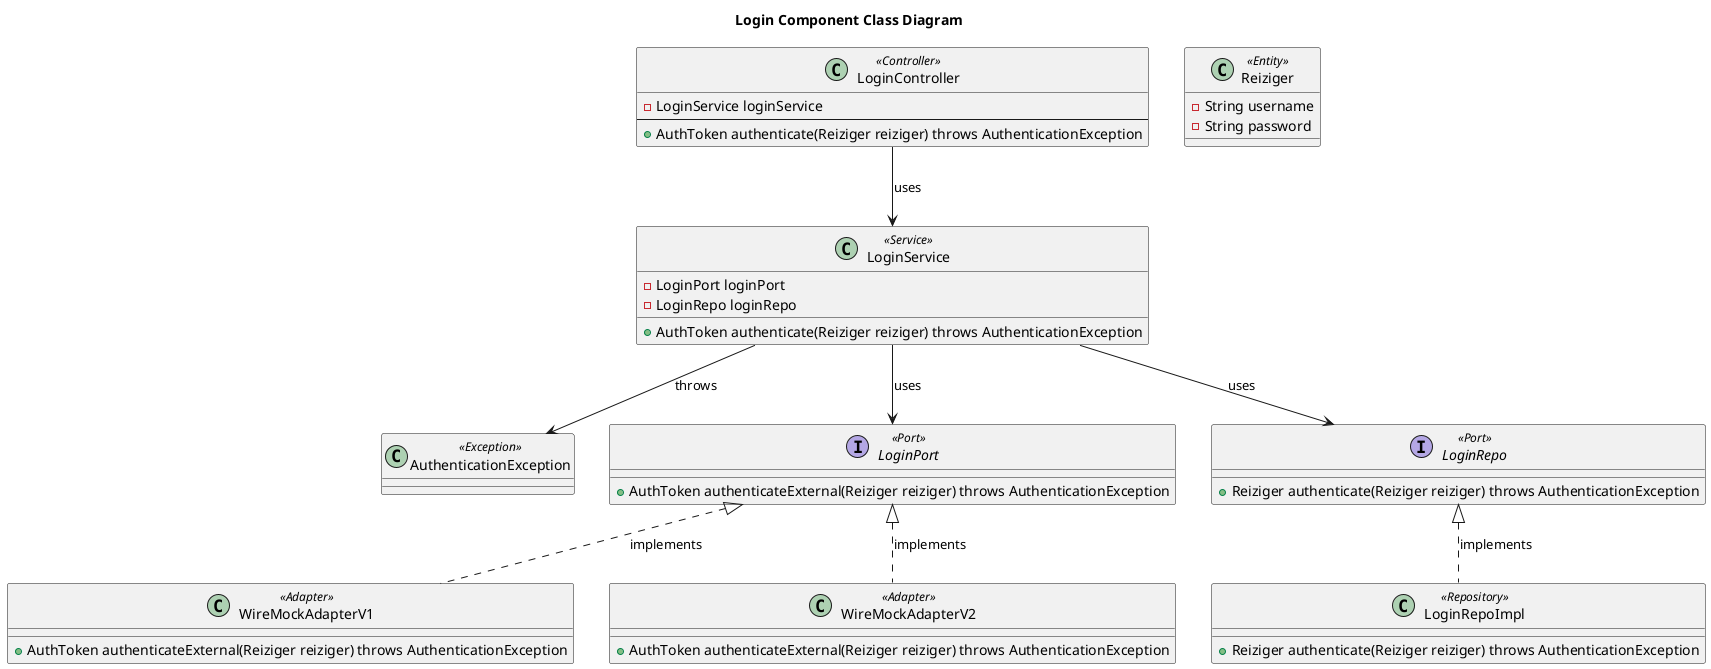 @startuml
skinparam rankdir TB
title Login Component Class Diagram

class LoginController <<Controller>> {
    - LoginService loginService
    --
    + AuthToken authenticate(Reiziger reiziger) throws AuthenticationException
}

class LoginService <<Service>> {
    + AuthToken authenticate(Reiziger reiziger) throws AuthenticationException
    - LoginPort loginPort
    - LoginRepo loginRepo
}

class AuthenticationException <<Exception>>

interface LoginPort <<Port>> {
    + AuthToken authenticateExternal(Reiziger reiziger) throws AuthenticationException
}

class WireMockAdapterV1 <<Adapter>> {
    + AuthToken authenticateExternal(Reiziger reiziger) throws AuthenticationException
}

class WireMockAdapterV2 <<Adapter>> {
    + AuthToken authenticateExternal(Reiziger reiziger) throws AuthenticationException
}

interface LoginRepo <<Port>> {
    + Reiziger authenticate(Reiziger reiziger) throws AuthenticationException
}

class LoginRepoImpl <<Repository>> {
    + Reiziger authenticate(Reiziger reiziger) throws AuthenticationException
}

class Reiziger <<Entity>> {
    - String username
    - String password
}
'class V1UserAuth <<Record>> {
'    - String username
'    - String token `32 bits
'}
'class V2UserAuth <<Record>> {
'    - String username
'    - String token `64 bits
'}

LoginController --> LoginService : uses
LoginService --> AuthenticationException : «throws»
LoginService --> LoginPort : uses
LoginPort <|.. WireMockAdapterV1 : «implements»
LoginPort <|.. WireMockAdapterV2 : «implements»
LoginService --> LoginRepo : uses
LoginRepo <|.. LoginRepoImpl : «implements»
'WireMockAdapterV1 --> V1UserAuth: uses
'WireMockAdapterV2 --> V2UserAuth: uses

@enduml
